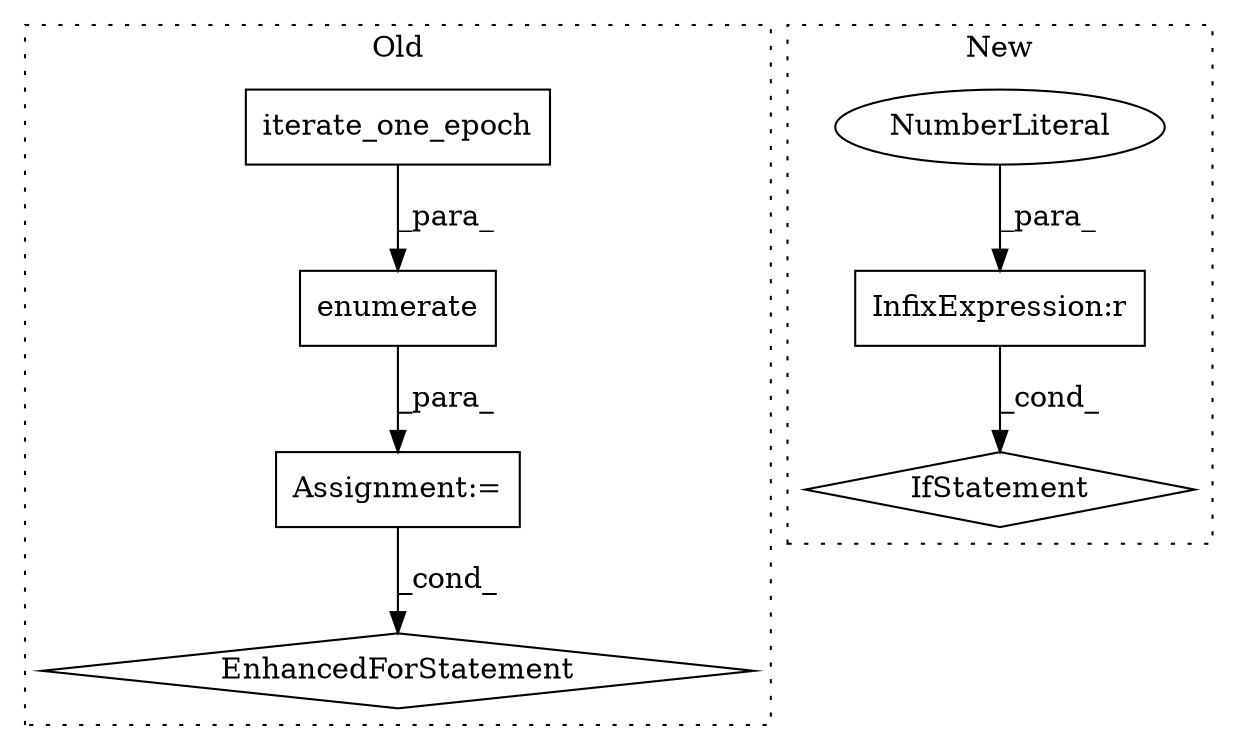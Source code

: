 digraph G {
subgraph cluster0 {
1 [label="iterate_one_epoch" a="32" s="6011,6033" l="18,1" shape="box"];
3 [label="EnhancedForStatement" a="70" s="5881,6035" l="73,2" shape="diamond"];
4 [label="enumerate" a="32" s="5978,6034" l="10,1" shape="box"];
7 [label="Assignment:=" a="7" s="5881,6035" l="73,2" shape="box"];
label = "Old";
style="dotted";
}
subgraph cluster1 {
2 [label="IfStatement" a="25" s="5419,5479" l="4,2" shape="diamond"];
5 [label="InfixExpression:r" a="27" s="5473" l="4" shape="box"];
6 [label="NumberLiteral" a="34" s="5477" l="1" shape="ellipse"];
label = "New";
style="dotted";
}
1 -> 4 [label="_para_"];
4 -> 7 [label="_para_"];
5 -> 2 [label="_cond_"];
6 -> 5 [label="_para_"];
7 -> 3 [label="_cond_"];
}